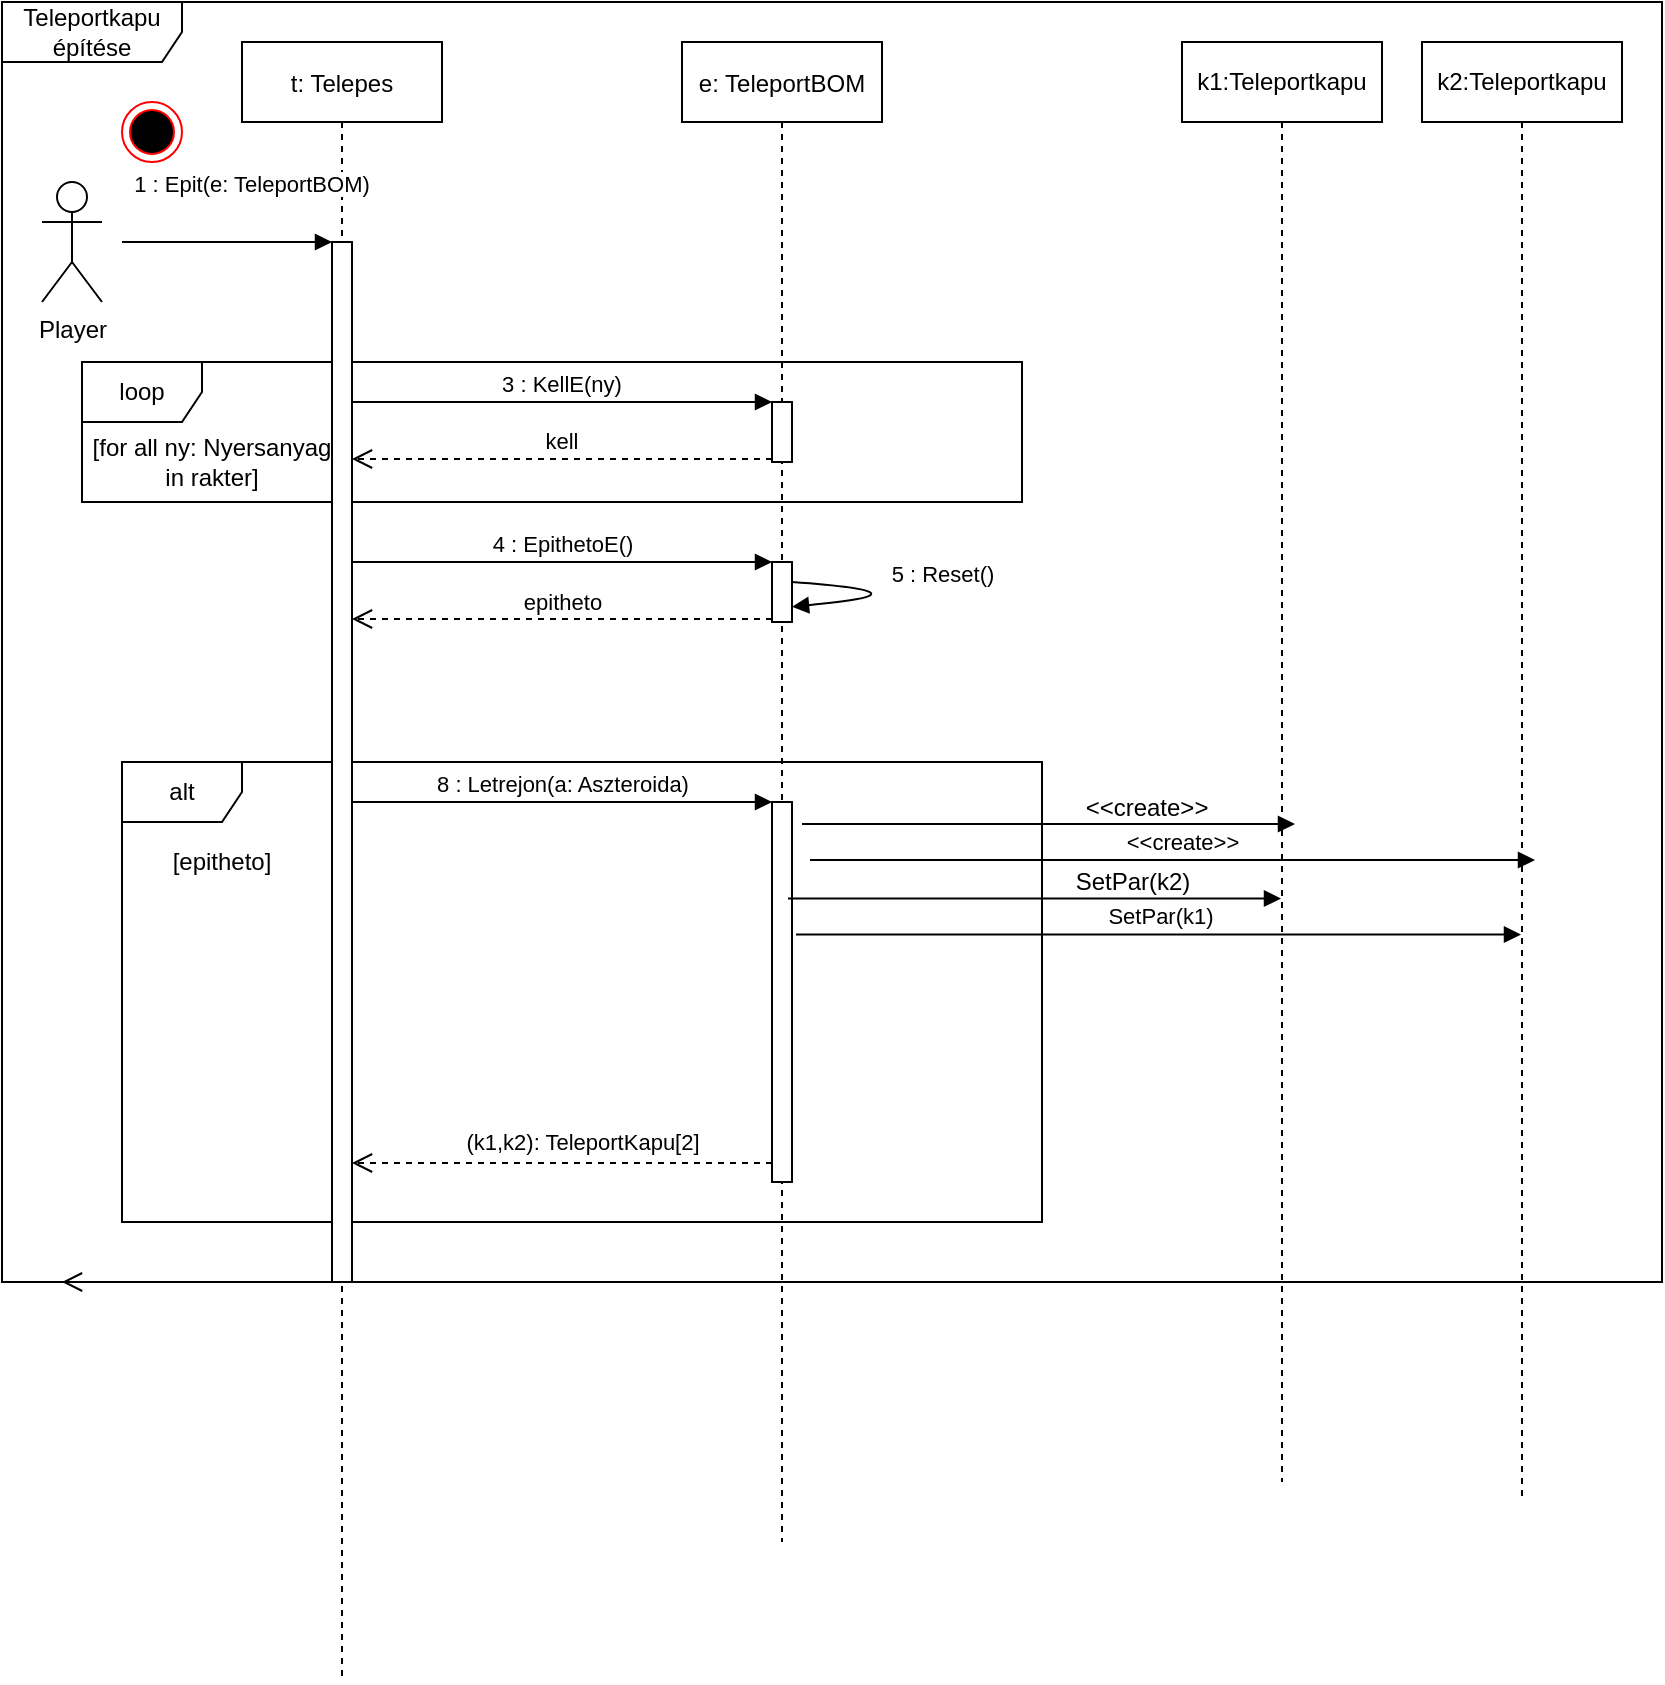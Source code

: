 <mxfile version="14.4.4" type="github" pages="2">
  <diagram id="UfEcpHCbDVrySbEqps7D" name="Page-2">
    <mxGraphModel dx="1662" dy="762" grid="1" gridSize="10" guides="1" tooltips="1" connect="1" arrows="1" fold="1" page="1" pageScale="1" pageWidth="1654" pageHeight="1169" math="0" shadow="0">
      <root>
        <mxCell id="_W0hZLIVAOP-aF1G-cph-0" />
        <mxCell id="_W0hZLIVAOP-aF1G-cph-1" parent="_W0hZLIVAOP-aF1G-cph-0" />
        <mxCell id="_W0hZLIVAOP-aF1G-cph-2" value="alt" style="shape=umlFrame;whiteSpace=wrap;html=1;" parent="_W0hZLIVAOP-aF1G-cph-1" vertex="1">
          <mxGeometry x="60" y="380" width="460" height="230" as="geometry" />
        </mxCell>
        <mxCell id="_W0hZLIVAOP-aF1G-cph-3" value="4 : EpithetoE()" style="html=1;verticalAlign=bottom;endArrow=block;entryX=0;entryY=0;" parent="_W0hZLIVAOP-aF1G-cph-1" source="_W0hZLIVAOP-aF1G-cph-6" target="_W0hZLIVAOP-aF1G-cph-11" edge="1">
          <mxGeometry relative="1" as="geometry">
            <mxPoint x="170" y="260" as="sourcePoint" />
          </mxGeometry>
        </mxCell>
        <mxCell id="_W0hZLIVAOP-aF1G-cph-4" value="loop" style="shape=umlFrame;whiteSpace=wrap;html=1;" parent="_W0hZLIVAOP-aF1G-cph-1" vertex="1">
          <mxGeometry x="40" y="180" width="470" height="70" as="geometry" />
        </mxCell>
        <mxCell id="_W0hZLIVAOP-aF1G-cph-5" value="t: Telepes" style="shape=umlLifeline;perimeter=lifelinePerimeter;container=1;collapsible=0;recursiveResize=0;rounded=0;shadow=0;strokeWidth=1;" parent="_W0hZLIVAOP-aF1G-cph-1" vertex="1">
          <mxGeometry x="120" y="20" width="100" height="820" as="geometry" />
        </mxCell>
        <mxCell id="_W0hZLIVAOP-aF1G-cph-6" value="" style="html=1;points=[];perimeter=orthogonalPerimeter;" parent="_W0hZLIVAOP-aF1G-cph-5" vertex="1">
          <mxGeometry x="45" y="100" width="10" height="520" as="geometry" />
        </mxCell>
        <mxCell id="_W0hZLIVAOP-aF1G-cph-10" value="e: TeleportBOM" style="shape=umlLifeline;perimeter=lifelinePerimeter;container=1;collapsible=0;recursiveResize=0;rounded=0;shadow=0;strokeWidth=1;" parent="_W0hZLIVAOP-aF1G-cph-1" vertex="1">
          <mxGeometry x="340" y="20" width="100" height="750" as="geometry" />
        </mxCell>
        <mxCell id="_W0hZLIVAOP-aF1G-cph-11" value="" style="html=1;points=[];perimeter=orthogonalPerimeter;" parent="_W0hZLIVAOP-aF1G-cph-10" vertex="1">
          <mxGeometry x="45" y="260" width="10" height="30" as="geometry" />
        </mxCell>
        <mxCell id="_W0hZLIVAOP-aF1G-cph-12" value="" style="points=[];perimeter=orthogonalPerimeter;rounded=0;shadow=0;strokeWidth=1;" parent="_W0hZLIVAOP-aF1G-cph-10" vertex="1">
          <mxGeometry x="45" y="180" width="10" height="30" as="geometry" />
        </mxCell>
        <mxCell id="_W0hZLIVAOP-aF1G-cph-15" value="" style="html=1;points=[];perimeter=orthogonalPerimeter;" parent="_W0hZLIVAOP-aF1G-cph-10" vertex="1">
          <mxGeometry x="45" y="380" width="10" height="190" as="geometry" />
        </mxCell>
        <mxCell id="_W0hZLIVAOP-aF1G-cph-16" value="kell" style="verticalAlign=bottom;endArrow=open;dashed=1;endSize=8;exitX=0;exitY=0.95;shadow=0;strokeWidth=1;" parent="_W0hZLIVAOP-aF1G-cph-1" source="_W0hZLIVAOP-aF1G-cph-12" target="_W0hZLIVAOP-aF1G-cph-6" edge="1">
          <mxGeometry relative="1" as="geometry">
            <mxPoint x="275" y="236" as="targetPoint" />
          </mxGeometry>
        </mxCell>
        <mxCell id="_W0hZLIVAOP-aF1G-cph-17" value="3 : KellE(ny)" style="verticalAlign=bottom;endArrow=block;entryX=0;entryY=0;shadow=0;strokeWidth=1;" parent="_W0hZLIVAOP-aF1G-cph-1" source="_W0hZLIVAOP-aF1G-cph-6" target="_W0hZLIVAOP-aF1G-cph-12" edge="1">
          <mxGeometry relative="1" as="geometry">
            <mxPoint x="275" y="160" as="sourcePoint" />
            <Array as="points" />
          </mxGeometry>
        </mxCell>
        <mxCell id="_W0hZLIVAOP-aF1G-cph-18" value="[for all ny: Nyersanyag in rakter]" style="text;html=1;strokeColor=none;fillColor=none;align=center;verticalAlign=middle;whiteSpace=wrap;rounded=0;" parent="_W0hZLIVAOP-aF1G-cph-1" vertex="1">
          <mxGeometry x="40" y="220" width="130" height="20" as="geometry" />
        </mxCell>
        <mxCell id="_W0hZLIVAOP-aF1G-cph-19" value="[epitheto]" style="text;html=1;strokeColor=none;fillColor=none;align=center;verticalAlign=middle;whiteSpace=wrap;rounded=0;" parent="_W0hZLIVAOP-aF1G-cph-1" vertex="1">
          <mxGeometry x="90" y="420" width="40" height="20" as="geometry" />
        </mxCell>
        <mxCell id="_W0hZLIVAOP-aF1G-cph-20" value="epitheto" style="html=1;verticalAlign=bottom;endArrow=open;dashed=1;endSize=8;exitX=0;exitY=0.95;" parent="_W0hZLIVAOP-aF1G-cph-1" source="_W0hZLIVAOP-aF1G-cph-11" target="_W0hZLIVAOP-aF1G-cph-6" edge="1">
          <mxGeometry relative="1" as="geometry">
            <mxPoint x="170" y="279" as="targetPoint" />
          </mxGeometry>
        </mxCell>
        <mxCell id="_W0hZLIVAOP-aF1G-cph-23" value="1 : Epit(e: TeleportBOM)" style="verticalAlign=bottom;startArrow=none;endArrow=block;startSize=8;shadow=0;strokeWidth=1;startFill=0;" parent="_W0hZLIVAOP-aF1G-cph-1" edge="1">
          <mxGeometry x="0.241" y="20" relative="1" as="geometry">
            <mxPoint x="60" y="120" as="sourcePoint" />
            <mxPoint x="165" y="120" as="targetPoint" />
            <mxPoint as="offset" />
          </mxGeometry>
        </mxCell>
        <mxCell id="_W0hZLIVAOP-aF1G-cph-26" value="" style="html=1;verticalAlign=bottom;endArrow=open;dashed=1;endSize=8;" parent="_W0hZLIVAOP-aF1G-cph-1" edge="1" source="_W0hZLIVAOP-aF1G-cph-6">
          <mxGeometry relative="1" as="geometry">
            <mxPoint x="166" y="759" as="sourcePoint" />
            <mxPoint x="30" y="640" as="targetPoint" />
            <Array as="points">
              <mxPoint x="120" y="640" />
              <mxPoint x="90" y="640" />
              <mxPoint x="60" y="640" />
            </Array>
          </mxGeometry>
        </mxCell>
        <mxCell id="_W0hZLIVAOP-aF1G-cph-29" value="8 : Letrejon(a: Aszteroida)" style="html=1;verticalAlign=bottom;endArrow=block;entryX=0;entryY=0;" parent="_W0hZLIVAOP-aF1G-cph-1" source="_W0hZLIVAOP-aF1G-cph-6" target="_W0hZLIVAOP-aF1G-cph-15" edge="1">
          <mxGeometry relative="1" as="geometry">
            <mxPoint x="315" y="600" as="sourcePoint" />
          </mxGeometry>
        </mxCell>
        <mxCell id="_W0hZLIVAOP-aF1G-cph-30" value="" style="html=1;verticalAlign=bottom;endArrow=open;dashed=1;endSize=8;exitX=0;exitY=0.95;" parent="_W0hZLIVAOP-aF1G-cph-1" source="_W0hZLIVAOP-aF1G-cph-15" target="_W0hZLIVAOP-aF1G-cph-6" edge="1">
          <mxGeometry relative="1" as="geometry">
            <mxPoint x="315" y="676" as="targetPoint" />
          </mxGeometry>
        </mxCell>
        <mxCell id="nn06zfq0ZJ4uP89F7FBS-0" value="(k1,k2): TeleportKapu[2]" style="edgeLabel;html=1;align=center;verticalAlign=middle;resizable=0;points=[];" vertex="1" connectable="0" parent="_W0hZLIVAOP-aF1G-cph-30">
          <mxGeometry x="-0.2" y="-3" relative="1" as="geometry">
            <mxPoint x="-11" y="-7.5" as="offset" />
          </mxGeometry>
        </mxCell>
        <mxCell id="_W0hZLIVAOP-aF1G-cph-36" value="k1:Teleportkapu" style="shape=umlLifeline;perimeter=lifelinePerimeter;whiteSpace=wrap;html=1;container=1;collapsible=0;recursiveResize=0;outlineConnect=0;" parent="_W0hZLIVAOP-aF1G-cph-1" vertex="1">
          <mxGeometry x="590" y="20" width="100" height="720" as="geometry" />
        </mxCell>
        <mxCell id="_W0hZLIVAOP-aF1G-cph-37" value="k2:Teleportkapu" style="shape=umlLifeline;perimeter=lifelinePerimeter;whiteSpace=wrap;html=1;container=1;collapsible=0;recursiveResize=0;outlineConnect=0;" parent="_W0hZLIVAOP-aF1G-cph-1" vertex="1">
          <mxGeometry x="710" y="20" width="100" height="730" as="geometry" />
        </mxCell>
        <mxCell id="_W0hZLIVAOP-aF1G-cph-38" value="" style="html=1;verticalAlign=bottom;endArrow=block;exitX=0.53;exitY=0.571;exitDx=0;exitDy=0;exitPerimeter=0;" parent="_W0hZLIVAOP-aF1G-cph-1" source="_W0hZLIVAOP-aF1G-cph-10" target="_W0hZLIVAOP-aF1G-cph-36" edge="1">
          <mxGeometry x="0.079" y="10" width="80" relative="1" as="geometry">
            <mxPoint x="400" y="420" as="sourcePoint" />
            <mxPoint x="480" y="420" as="targetPoint" />
            <mxPoint as="offset" />
          </mxGeometry>
        </mxCell>
        <mxCell id="_W0hZLIVAOP-aF1G-cph-39" value="SetPar(k1)" style="html=1;verticalAlign=bottom;endArrow=block;exitX=0.57;exitY=0.595;exitDx=0;exitDy=0;exitPerimeter=0;" parent="_W0hZLIVAOP-aF1G-cph-1" source="_W0hZLIVAOP-aF1G-cph-10" target="_W0hZLIVAOP-aF1G-cph-37" edge="1">
          <mxGeometry width="80" relative="1" as="geometry">
            <mxPoint x="400" y="440" as="sourcePoint" />
            <mxPoint x="659.5" y="440" as="targetPoint" />
          </mxGeometry>
        </mxCell>
        <mxCell id="_W0hZLIVAOP-aF1G-cph-40" value="SetPar(k2)" style="text;html=1;align=center;verticalAlign=middle;resizable=0;points=[];autosize=1;" parent="_W0hZLIVAOP-aF1G-cph-1" vertex="1">
          <mxGeometry x="530" y="430" width="70" height="20" as="geometry" />
        </mxCell>
        <mxCell id="_W0hZLIVAOP-aF1G-cph-41" value="5 : Reset()" style="html=1;verticalAlign=bottom;endArrow=block;exitX=0.55;exitY=0.289;exitDx=0;exitDy=0;exitPerimeter=0;entryX=1;entryY=0.733;entryDx=0;entryDy=0;entryPerimeter=0;curved=1;" parent="_W0hZLIVAOP-aF1G-cph-1" edge="1">
          <mxGeometry relative="1" as="geometry">
            <mxPoint x="395" y="290.0" as="sourcePoint" />
            <mxPoint x="395" y="302.35" as="targetPoint" />
            <Array as="points">
              <mxPoint x="470" y="295.36" />
            </Array>
          </mxGeometry>
        </mxCell>
        <mxCell id="_W0hZLIVAOP-aF1G-cph-44" value="" style="html=1;verticalAlign=bottom;endArrow=block;exitX=0.53;exitY=0.571;exitDx=0;exitDy=0;exitPerimeter=0;" parent="_W0hZLIVAOP-aF1G-cph-1" edge="1">
          <mxGeometry x="0.079" y="10" width="80" relative="1" as="geometry">
            <mxPoint x="400" y="411" as="sourcePoint" />
            <mxPoint x="646.5" y="411" as="targetPoint" />
            <mxPoint as="offset" />
          </mxGeometry>
        </mxCell>
        <mxCell id="_W0hZLIVAOP-aF1G-cph-45" value="&amp;lt;&amp;lt;create&amp;gt;&amp;gt;" style="html=1;verticalAlign=bottom;endArrow=block;exitX=0.57;exitY=0.595;exitDx=0;exitDy=0;exitPerimeter=0;" parent="_W0hZLIVAOP-aF1G-cph-1" edge="1">
          <mxGeometry x="0.026" width="80" relative="1" as="geometry">
            <mxPoint x="404" y="429" as="sourcePoint" />
            <mxPoint x="766.5" y="429" as="targetPoint" />
            <mxPoint as="offset" />
          </mxGeometry>
        </mxCell>
        <mxCell id="_W0hZLIVAOP-aF1G-cph-46" value="&amp;lt;&amp;lt;create&amp;gt;&amp;gt;" style="text;html=1;align=center;verticalAlign=middle;resizable=0;points=[];autosize=1;" parent="_W0hZLIVAOP-aF1G-cph-1" vertex="1">
          <mxGeometry x="532" y="392.75" width="80" height="20" as="geometry" />
        </mxCell>
        <mxCell id="_W0hZLIVAOP-aF1G-cph-47" value="" style="ellipse;html=1;shape=endState;fillColor=#000000;strokeColor=#ff0000;" parent="_W0hZLIVAOP-aF1G-cph-1" vertex="1">
          <mxGeometry x="60" y="50" width="30" height="30" as="geometry" />
        </mxCell>
        <mxCell id="Fsv9zb_8Ufu4lgB7prhw-0" value="Player" style="shape=umlActor;verticalLabelPosition=bottom;verticalAlign=top;html=1;outlineConnect=0;" vertex="1" parent="_W0hZLIVAOP-aF1G-cph-1">
          <mxGeometry x="20" y="90" width="30" height="60" as="geometry" />
        </mxCell>
        <mxCell id="nn06zfq0ZJ4uP89F7FBS-1" value="Teleportkapu építése" style="shape=umlFrame;whiteSpace=wrap;html=1;width=90;height=30;" vertex="1" parent="_W0hZLIVAOP-aF1G-cph-1">
          <mxGeometry width="830" height="640" as="geometry" />
        </mxCell>
      </root>
    </mxGraphModel>
  </diagram>
  <diagram id="e0D1zMPyesW4Om_QQEkk" name="RÉGI">
    <mxGraphModel dx="1662" dy="762" grid="1" gridSize="10" guides="1" tooltips="1" connect="1" arrows="1" fold="1" page="1" pageScale="1" pageWidth="1654" pageHeight="1169" math="0" shadow="0">
      <root>
        <mxCell id="0" />
        <mxCell id="1" parent="0" />
        <mxCell id="oiaefqIDaloyJVjSFk9S-1" value="opt" style="shape=umlFrame;whiteSpace=wrap;html=1;" parent="1" vertex="1">
          <mxGeometry x="30" y="380" width="810" height="220" as="geometry" />
        </mxCell>
        <mxCell id="oiaefqIDaloyJVjSFk9S-2" value="3 : EpithetoE()" style="html=1;verticalAlign=bottom;endArrow=block;entryX=0;entryY=0;" parent="1" source="oiaefqIDaloyJVjSFk9S-5" target="oiaefqIDaloyJVjSFk9S-12" edge="1">
          <mxGeometry relative="1" as="geometry">
            <mxPoint x="170" y="260" as="sourcePoint" />
          </mxGeometry>
        </mxCell>
        <mxCell id="oiaefqIDaloyJVjSFk9S-3" value="loop" style="shape=umlFrame;whiteSpace=wrap;html=1;" parent="1" vertex="1">
          <mxGeometry x="40" y="180" width="470" height="70" as="geometry" />
        </mxCell>
        <mxCell id="oiaefqIDaloyJVjSFk9S-4" value="t: Telepes" style="shape=umlLifeline;perimeter=lifelinePerimeter;container=1;collapsible=0;recursiveResize=0;rounded=0;shadow=0;strokeWidth=1;" parent="1" vertex="1">
          <mxGeometry x="120" y="20" width="100" height="820" as="geometry" />
        </mxCell>
        <mxCell id="oiaefqIDaloyJVjSFk9S-5" value="" style="html=1;points=[];perimeter=orthogonalPerimeter;" parent="oiaefqIDaloyJVjSFk9S-4" vertex="1">
          <mxGeometry x="45" y="110" width="10" height="510" as="geometry" />
        </mxCell>
        <mxCell id="oiaefqIDaloyJVjSFk9S-11" value="e: TeleportEpito" style="shape=umlLifeline;perimeter=lifelinePerimeter;container=1;collapsible=0;recursiveResize=0;rounded=0;shadow=0;strokeWidth=1;" parent="1" vertex="1">
          <mxGeometry x="340" y="20" width="100" height="800" as="geometry" />
        </mxCell>
        <mxCell id="oiaefqIDaloyJVjSFk9S-12" value="" style="html=1;points=[];perimeter=orthogonalPerimeter;" parent="oiaefqIDaloyJVjSFk9S-11" vertex="1">
          <mxGeometry x="45" y="260" width="10" height="30" as="geometry" />
        </mxCell>
        <mxCell id="oiaefqIDaloyJVjSFk9S-13" value="" style="points=[];perimeter=orthogonalPerimeter;rounded=0;shadow=0;strokeWidth=1;" parent="oiaefqIDaloyJVjSFk9S-11" vertex="1">
          <mxGeometry x="45" y="180" width="10" height="30" as="geometry" />
        </mxCell>
        <mxCell id="oiaefqIDaloyJVjSFk9S-14" value="" style="html=1;points=[];perimeter=orthogonalPerimeter;" parent="oiaefqIDaloyJVjSFk9S-11" vertex="1">
          <mxGeometry x="45" y="380" width="10" height="170" as="geometry" />
        </mxCell>
        <mxCell id="oiaefqIDaloyJVjSFk9S-15" value="kell" style="verticalAlign=bottom;endArrow=open;dashed=1;endSize=8;exitX=0;exitY=0.95;shadow=0;strokeWidth=1;" parent="1" source="oiaefqIDaloyJVjSFk9S-13" target="oiaefqIDaloyJVjSFk9S-5" edge="1">
          <mxGeometry relative="1" as="geometry">
            <mxPoint x="275" y="236" as="targetPoint" />
          </mxGeometry>
        </mxCell>
        <mxCell id="oiaefqIDaloyJVjSFk9S-16" value="2 : KellE(ny)" style="verticalAlign=bottom;endArrow=block;entryX=0;entryY=0;shadow=0;strokeWidth=1;" parent="1" source="oiaefqIDaloyJVjSFk9S-5" target="oiaefqIDaloyJVjSFk9S-13" edge="1">
          <mxGeometry relative="1" as="geometry">
            <mxPoint x="275" y="160" as="sourcePoint" />
            <Array as="points" />
          </mxGeometry>
        </mxCell>
        <mxCell id="oiaefqIDaloyJVjSFk9S-17" value="[for all ny: Nyersanyag in rakter]" style="text;html=1;strokeColor=none;fillColor=none;align=center;verticalAlign=middle;whiteSpace=wrap;rounded=0;" parent="1" vertex="1">
          <mxGeometry x="40" y="220" width="130" height="20" as="geometry" />
        </mxCell>
        <mxCell id="oiaefqIDaloyJVjSFk9S-18" value="[epitheto &amp;amp;&amp;amp; van hely a raktarban]" style="text;html=1;strokeColor=none;fillColor=none;align=center;verticalAlign=middle;whiteSpace=wrap;rounded=0;" parent="1" vertex="1">
          <mxGeometry x="40" y="430" width="81" height="20" as="geometry" />
        </mxCell>
        <mxCell id="oiaefqIDaloyJVjSFk9S-19" value="epitheto" style="html=1;verticalAlign=bottom;endArrow=open;dashed=1;endSize=8;exitX=0;exitY=0.95;" parent="1" source="oiaefqIDaloyJVjSFk9S-12" target="oiaefqIDaloyJVjSFk9S-5" edge="1">
          <mxGeometry relative="1" as="geometry">
            <mxPoint x="170" y="279" as="targetPoint" />
          </mxGeometry>
        </mxCell>
        <mxCell id="oiaefqIDaloyJVjSFk9S-20" value="1 : TeleportEpit(e: TeleportEpito)" style="verticalAlign=bottom;startArrow=none;endArrow=block;startSize=8;shadow=0;strokeWidth=1;startFill=0;" parent="1" edge="1">
          <mxGeometry relative="1" as="geometry">
            <mxPoint x="80" y="120" as="sourcePoint" />
            <mxPoint x="165" y="120" as="targetPoint" />
          </mxGeometry>
        </mxCell>
        <mxCell id="oiaefqIDaloyJVjSFk9S-21" value="" style="html=1;verticalAlign=bottom;endArrow=open;dashed=1;endSize=8;" parent="1" source="oiaefqIDaloyJVjSFk9S-5" edge="1">
          <mxGeometry relative="1" as="geometry">
            <mxPoint x="166" y="759" as="sourcePoint" />
            <mxPoint x="30" y="640" as="targetPoint" />
            <Array as="points" />
          </mxGeometry>
        </mxCell>
        <mxCell id="oiaefqIDaloyJVjSFk9S-24" value="5 : TeleportKapuLetrejon(t: Telepes)" style="html=1;verticalAlign=bottom;endArrow=block;entryX=0;entryY=0;" parent="1" source="oiaefqIDaloyJVjSFk9S-5" target="oiaefqIDaloyJVjSFk9S-14" edge="1">
          <mxGeometry relative="1" as="geometry">
            <mxPoint x="315" y="600" as="sourcePoint" />
          </mxGeometry>
        </mxCell>
        <mxCell id="oiaefqIDaloyJVjSFk9S-28" value="k1:Teleportkapu" style="shape=umlLifeline;perimeter=lifelinePerimeter;whiteSpace=wrap;html=1;container=1;collapsible=0;recursiveResize=0;outlineConnect=0;" parent="1" vertex="1">
          <mxGeometry x="590" y="20" width="100" height="790" as="geometry" />
        </mxCell>
        <mxCell id="oiaefqIDaloyJVjSFk9S-38" value="" style="html=1;points=[];perimeter=orthogonalPerimeter;" parent="oiaefqIDaloyJVjSFk9S-28" vertex="1">
          <mxGeometry x="45" y="440" width="10" height="30" as="geometry" />
        </mxCell>
        <mxCell id="oiaefqIDaloyJVjSFk9S-29" value="k2:Teleportkapu" style="shape=umlLifeline;perimeter=lifelinePerimeter;whiteSpace=wrap;html=1;container=1;collapsible=0;recursiveResize=0;outlineConnect=0;" parent="1" vertex="1">
          <mxGeometry x="710" y="20" width="100" height="780" as="geometry" />
        </mxCell>
        <mxCell id="oiaefqIDaloyJVjSFk9S-31" value="" style="html=1;verticalAlign=bottom;endArrow=block;" parent="1" target="oiaefqIDaloyJVjSFk9S-38" edge="1">
          <mxGeometry x="0.079" y="10" width="80" relative="1" as="geometry">
            <mxPoint x="390" y="460" as="sourcePoint" />
            <mxPoint x="480" y="420" as="targetPoint" />
            <mxPoint as="offset" />
          </mxGeometry>
        </mxCell>
        <mxCell id="oiaefqIDaloyJVjSFk9S-32" value="9 : SetPar(k1)" style="html=1;verticalAlign=bottom;endArrow=block;" parent="1" source="oiaefqIDaloyJVjSFk9S-14" target="oiaefqIDaloyJVjSFk9S-40" edge="1">
          <mxGeometry width="80" relative="1" as="geometry">
            <mxPoint x="400" y="440" as="sourcePoint" />
            <mxPoint x="659.5" y="440" as="targetPoint" />
          </mxGeometry>
        </mxCell>
        <mxCell id="oiaefqIDaloyJVjSFk9S-33" value="8 : SetPar(k2)" style="text;html=1;align=center;verticalAlign=middle;resizable=0;points=[];autosize=1;" parent="1" vertex="1">
          <mxGeometry x="480" y="440" width="90" height="20" as="geometry" />
        </mxCell>
        <mxCell id="oiaefqIDaloyJVjSFk9S-34" value="4 : Reset()" style="html=1;verticalAlign=bottom;endArrow=block;exitX=0.55;exitY=0.289;exitDx=0;exitDy=0;exitPerimeter=0;entryX=1;entryY=0.733;entryDx=0;entryDy=0;entryPerimeter=0;rounded=0;" parent="1" edge="1">
          <mxGeometry relative="1" as="geometry">
            <mxPoint x="395" y="290.0" as="sourcePoint" />
            <mxPoint x="395" y="302.35" as="targetPoint" />
            <Array as="points">
              <mxPoint x="450" y="290" />
              <mxPoint x="450" y="302" />
            </Array>
          </mxGeometry>
        </mxCell>
        <mxCell id="oiaefqIDaloyJVjSFk9S-35" value="" style="html=1;verticalAlign=bottom;endArrow=block;" parent="1" source="oiaefqIDaloyJVjSFk9S-14" edge="1">
          <mxGeometry x="0.079" y="10" width="80" relative="1" as="geometry">
            <mxPoint x="400" y="411" as="sourcePoint" />
            <mxPoint x="646.5" y="411" as="targetPoint" />
            <mxPoint as="offset" />
          </mxGeometry>
        </mxCell>
        <mxCell id="oiaefqIDaloyJVjSFk9S-36" value="7 : &amp;lt;&amp;lt;create&amp;gt;&amp;gt;" style="html=1;verticalAlign=bottom;endArrow=block;exitX=1.233;exitY=0.224;exitDx=0;exitDy=0;exitPerimeter=0;" parent="1" source="oiaefqIDaloyJVjSFk9S-14" target="oiaefqIDaloyJVjSFk9S-29" edge="1">
          <mxGeometry x="0.026" width="80" relative="1" as="geometry">
            <mxPoint x="404" y="429" as="sourcePoint" />
            <mxPoint x="766.5" y="429" as="targetPoint" />
            <mxPoint as="offset" />
          </mxGeometry>
        </mxCell>
        <mxCell id="oiaefqIDaloyJVjSFk9S-37" value="6 : &amp;lt;&amp;lt;create&amp;gt;&amp;gt;" style="text;html=1;align=center;verticalAlign=middle;resizable=0;points=[];autosize=1;" parent="1" vertex="1">
          <mxGeometry x="527" y="392.75" width="90" height="20" as="geometry" />
        </mxCell>
        <mxCell id="oiaefqIDaloyJVjSFk9S-39" value="" style="html=1;verticalAlign=bottom;endArrow=open;dashed=1;endSize=8;exitX=-0.1;exitY=0.98;exitDx=0;exitDy=0;exitPerimeter=0;" parent="1" source="oiaefqIDaloyJVjSFk9S-38" edge="1">
          <mxGeometry relative="1" as="geometry">
            <mxPoint x="410" y="460" as="sourcePoint" />
            <mxPoint x="395" y="489" as="targetPoint" />
          </mxGeometry>
        </mxCell>
        <mxCell id="oiaefqIDaloyJVjSFk9S-40" value="" style="html=1;points=[];perimeter=orthogonalPerimeter;" parent="1" vertex="1">
          <mxGeometry x="755" y="510" width="10" height="30" as="geometry" />
        </mxCell>
        <mxCell id="oiaefqIDaloyJVjSFk9S-41" value="" style="html=1;verticalAlign=bottom;endArrow=open;dashed=1;endSize=8;" parent="1" source="oiaefqIDaloyJVjSFk9S-40" edge="1">
          <mxGeometry relative="1" as="geometry">
            <mxPoint x="410" y="460" as="sourcePoint" />
            <mxPoint x="394" y="541" as="targetPoint" />
          </mxGeometry>
        </mxCell>
        <mxCell id="ulucv-4kMfC91uOQDC_V-1" value="(k1,k2): TeleportKapu[2]" style="html=1;verticalAlign=bottom;endArrow=open;dashed=1;endSize=8;" parent="1" target="oiaefqIDaloyJVjSFk9S-5" edge="1">
          <mxGeometry relative="1" as="geometry">
            <mxPoint x="390" y="560" as="sourcePoint" />
            <mxPoint x="310" y="560" as="targetPoint" />
          </mxGeometry>
        </mxCell>
      </root>
    </mxGraphModel>
  </diagram>
</mxfile>
